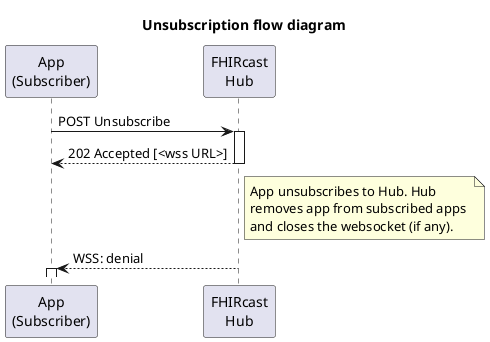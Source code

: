 @startuml

title Unsubscription flow diagram

participant "App\n(Subscriber)" as Subscriber
participant "FHIRcast\nHub" as Hub

Subscriber -> Hub++: POST Unsubscribe
Subscriber <-- Hub--: 202 Accepted [<wss URL>]

note right of Hub
    App unsubscribes to Hub. Hub 
    removes app from subscribed apps 
    and closes the websocket (if any).
end note

Hub --> Subscriber++: WSS: denial

@enduml
